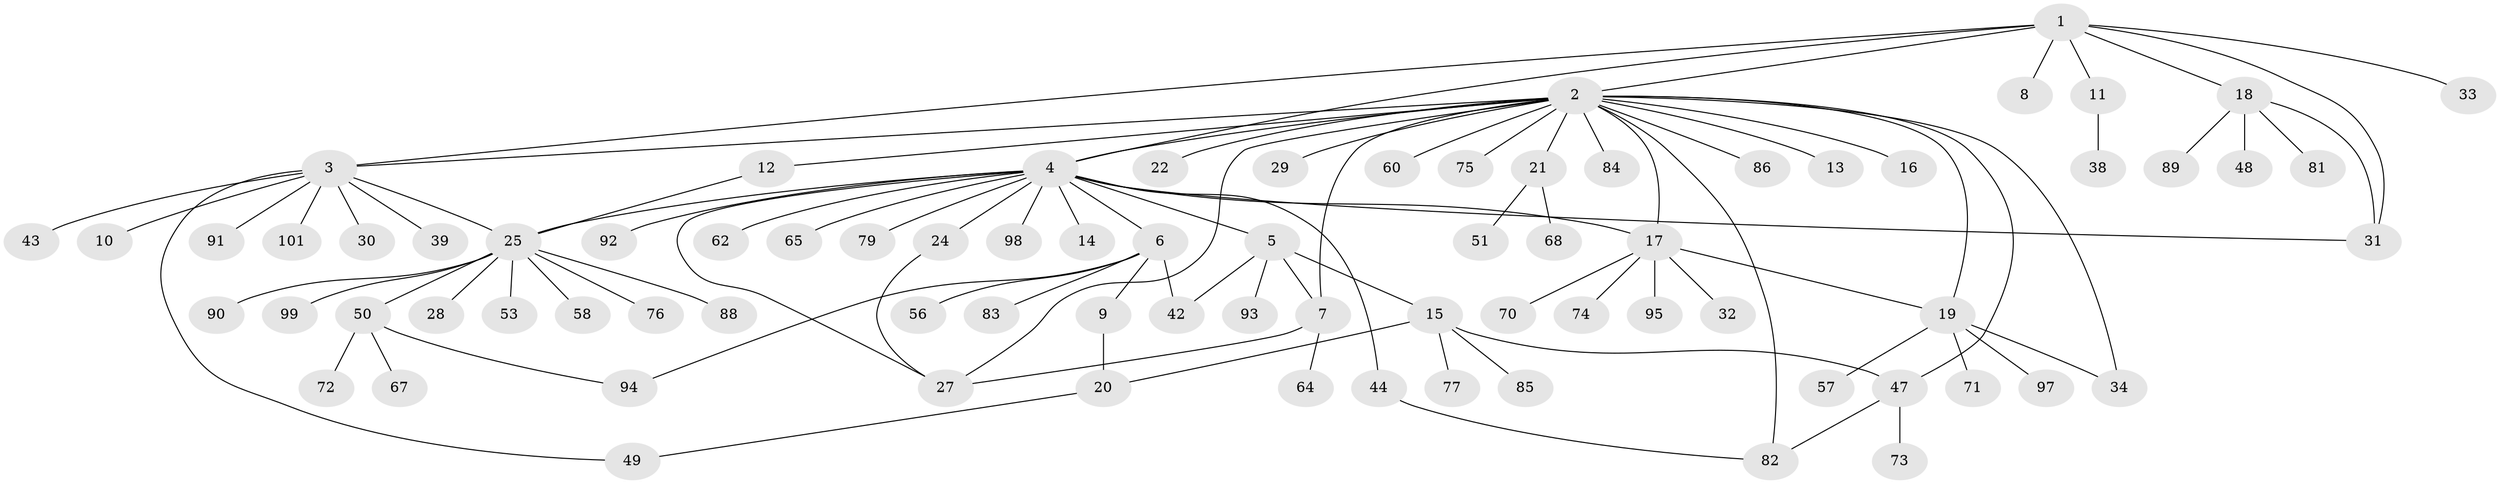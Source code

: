 // original degree distribution, {8: 0.019801980198019802, 21: 0.009900990099009901, 11: 0.009900990099009901, 17: 0.009900990099009901, 4: 0.0594059405940594, 7: 0.019801980198019802, 1: 0.6435643564356436, 2: 0.13861386138613863, 3: 0.04950495049504951, 6: 0.019801980198019802, 12: 0.009900990099009901, 5: 0.009900990099009901}
// Generated by graph-tools (version 1.1) at 2025/11/02/27/25 16:11:11]
// undirected, 79 vertices, 98 edges
graph export_dot {
graph [start="1"]
  node [color=gray90,style=filled];
  1 [super="+52"];
  2 [super="+36"];
  3 [super="+41"];
  4 [super="+45"];
  5 [super="+37"];
  6 [super="+69"];
  7 [super="+35"];
  8;
  9;
  10;
  11 [super="+80"];
  12;
  13;
  14;
  15 [super="+40"];
  16;
  17 [super="+87"];
  18 [super="+23"];
  19 [super="+59"];
  20 [super="+61"];
  21 [super="+78"];
  22;
  24 [super="+63"];
  25 [super="+26"];
  27 [super="+66"];
  28 [super="+54"];
  29;
  30;
  31 [super="+46"];
  32;
  33;
  34;
  38;
  39;
  42;
  43;
  44;
  47;
  48;
  49;
  50 [super="+55"];
  51;
  53;
  56;
  57;
  58;
  60;
  62;
  64;
  65;
  67;
  68 [super="+100"];
  70;
  71;
  72;
  73;
  74;
  75;
  76;
  77;
  79;
  81;
  82 [super="+96"];
  83;
  84;
  85;
  86;
  88;
  89;
  90;
  91;
  92;
  93;
  94;
  95;
  97;
  98;
  99;
  101;
  1 -- 2;
  1 -- 4;
  1 -- 8;
  1 -- 11;
  1 -- 18;
  1 -- 33;
  1 -- 31;
  1 -- 3;
  2 -- 3;
  2 -- 4;
  2 -- 7;
  2 -- 12;
  2 -- 13;
  2 -- 16;
  2 -- 17;
  2 -- 19;
  2 -- 21;
  2 -- 22;
  2 -- 27;
  2 -- 29;
  2 -- 34;
  2 -- 47;
  2 -- 60;
  2 -- 75;
  2 -- 82;
  2 -- 84;
  2 -- 86;
  3 -- 10;
  3 -- 25;
  3 -- 30;
  3 -- 39;
  3 -- 43;
  3 -- 49;
  3 -- 91;
  3 -- 101;
  4 -- 5;
  4 -- 6;
  4 -- 14;
  4 -- 17;
  4 -- 24;
  4 -- 25;
  4 -- 27;
  4 -- 44;
  4 -- 62;
  4 -- 65;
  4 -- 79;
  4 -- 92;
  4 -- 98;
  4 -- 31;
  5 -- 7;
  5 -- 15;
  5 -- 42;
  5 -- 93;
  6 -- 9;
  6 -- 42;
  6 -- 56;
  6 -- 83;
  6 -- 94;
  7 -- 27;
  7 -- 64;
  9 -- 20;
  11 -- 38;
  12 -- 25;
  15 -- 20;
  15 -- 47;
  15 -- 77;
  15 -- 85;
  17 -- 19;
  17 -- 32;
  17 -- 70;
  17 -- 74;
  17 -- 95;
  18 -- 31;
  18 -- 48;
  18 -- 81;
  18 -- 89;
  19 -- 34;
  19 -- 57;
  19 -- 71;
  19 -- 97;
  20 -- 49;
  21 -- 51;
  21 -- 68;
  24 -- 27;
  25 -- 28;
  25 -- 50;
  25 -- 53;
  25 -- 58;
  25 -- 76;
  25 -- 88;
  25 -- 90;
  25 -- 99;
  44 -- 82;
  47 -- 73;
  47 -- 82;
  50 -- 67;
  50 -- 94;
  50 -- 72;
}

